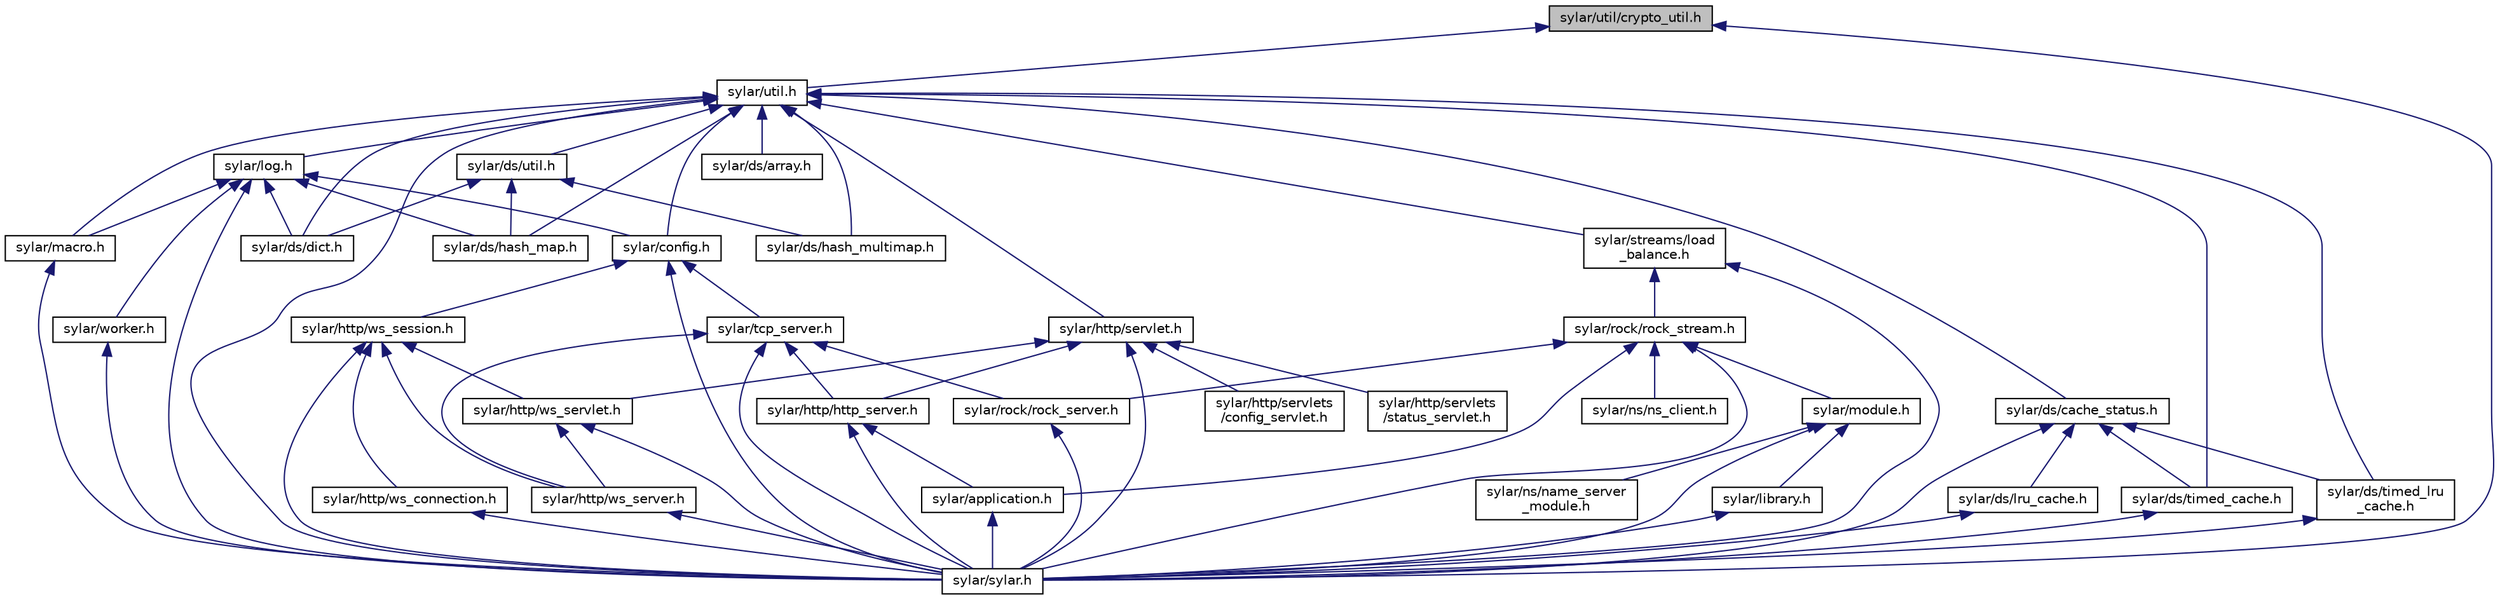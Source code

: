 digraph "sylar/util/crypto_util.h"
{
 // LATEX_PDF_SIZE
  edge [fontname="Helvetica",fontsize="10",labelfontname="Helvetica",labelfontsize="10"];
  node [fontname="Helvetica",fontsize="10",shape=record];
  Node1 [label="sylar/util/crypto_util.h",height=0.2,width=0.4,color="black", fillcolor="grey75", style="filled", fontcolor="black",tooltip="加解密工具函数"];
  Node1 -> Node2 [dir="back",color="midnightblue",fontsize="10",style="solid"];
  Node2 [label="sylar/util.h",height=0.2,width=0.4,color="black", fillcolor="white", style="filled",URL="$util_8h.html",tooltip="常用的工具函数"];
  Node2 -> Node3 [dir="back",color="midnightblue",fontsize="10",style="solid"];
  Node3 [label="sylar/log.h",height=0.2,width=0.4,color="black", fillcolor="white", style="filled",URL="$log_8h.html",tooltip="日志模块封装"];
  Node3 -> Node4 [dir="back",color="midnightblue",fontsize="10",style="solid"];
  Node4 [label="sylar/config.h",height=0.2,width=0.4,color="black", fillcolor="white", style="filled",URL="$config_8h.html",tooltip="配置模块"];
  Node4 -> Node5 [dir="back",color="midnightblue",fontsize="10",style="solid"];
  Node5 [label="sylar/tcp_server.h",height=0.2,width=0.4,color="black", fillcolor="white", style="filled",URL="$tcp__server_8h.html",tooltip="TCP服务器的封装"];
  Node5 -> Node6 [dir="back",color="midnightblue",fontsize="10",style="solid"];
  Node6 [label="sylar/http/http_server.h",height=0.2,width=0.4,color="black", fillcolor="white", style="filled",URL="$http__server_8h.html",tooltip="HTTP服务器封装"];
  Node6 -> Node7 [dir="back",color="midnightblue",fontsize="10",style="solid"];
  Node7 [label="sylar/application.h",height=0.2,width=0.4,color="black", fillcolor="white", style="filled",URL="$application_8h_source.html",tooltip=" "];
  Node7 -> Node8 [dir="back",color="midnightblue",fontsize="10",style="solid"];
  Node8 [label="sylar/sylar.h",height=0.2,width=0.4,color="black", fillcolor="white", style="filled",URL="$sylar_8h.html",tooltip="sylar头文件"];
  Node6 -> Node8 [dir="back",color="midnightblue",fontsize="10",style="solid"];
  Node5 -> Node9 [dir="back",color="midnightblue",fontsize="10",style="solid"];
  Node9 [label="sylar/http/ws_server.h",height=0.2,width=0.4,color="black", fillcolor="white", style="filled",URL="$ws__server_8h_source.html",tooltip=" "];
  Node9 -> Node8 [dir="back",color="midnightblue",fontsize="10",style="solid"];
  Node5 -> Node10 [dir="back",color="midnightblue",fontsize="10",style="solid"];
  Node10 [label="sylar/rock/rock_server.h",height=0.2,width=0.4,color="black", fillcolor="white", style="filled",URL="$rock__server_8h_source.html",tooltip=" "];
  Node10 -> Node8 [dir="back",color="midnightblue",fontsize="10",style="solid"];
  Node5 -> Node8 [dir="back",color="midnightblue",fontsize="10",style="solid"];
  Node4 -> Node11 [dir="back",color="midnightblue",fontsize="10",style="solid"];
  Node11 [label="sylar/http/ws_session.h",height=0.2,width=0.4,color="black", fillcolor="white", style="filled",URL="$ws__session_8h_source.html",tooltip=" "];
  Node11 -> Node12 [dir="back",color="midnightblue",fontsize="10",style="solid"];
  Node12 [label="sylar/http/ws_connection.h",height=0.2,width=0.4,color="black", fillcolor="white", style="filled",URL="$ws__connection_8h_source.html",tooltip=" "];
  Node12 -> Node8 [dir="back",color="midnightblue",fontsize="10",style="solid"];
  Node11 -> Node9 [dir="back",color="midnightblue",fontsize="10",style="solid"];
  Node11 -> Node13 [dir="back",color="midnightblue",fontsize="10",style="solid"];
  Node13 [label="sylar/http/ws_servlet.h",height=0.2,width=0.4,color="black", fillcolor="white", style="filled",URL="$ws__servlet_8h_source.html",tooltip=" "];
  Node13 -> Node9 [dir="back",color="midnightblue",fontsize="10",style="solid"];
  Node13 -> Node8 [dir="back",color="midnightblue",fontsize="10",style="solid"];
  Node11 -> Node8 [dir="back",color="midnightblue",fontsize="10",style="solid"];
  Node4 -> Node8 [dir="back",color="midnightblue",fontsize="10",style="solid"];
  Node3 -> Node14 [dir="back",color="midnightblue",fontsize="10",style="solid"];
  Node14 [label="sylar/ds/dict.h",height=0.2,width=0.4,color="black", fillcolor="white", style="filled",URL="$dict_8h_source.html",tooltip=" "];
  Node3 -> Node15 [dir="back",color="midnightblue",fontsize="10",style="solid"];
  Node15 [label="sylar/ds/hash_map.h",height=0.2,width=0.4,color="black", fillcolor="white", style="filled",URL="$hash__map_8h_source.html",tooltip=" "];
  Node3 -> Node16 [dir="back",color="midnightblue",fontsize="10",style="solid"];
  Node16 [label="sylar/macro.h",height=0.2,width=0.4,color="black", fillcolor="white", style="filled",URL="$macro_8h.html",tooltip="常用宏的封装"];
  Node16 -> Node8 [dir="back",color="midnightblue",fontsize="10",style="solid"];
  Node3 -> Node8 [dir="back",color="midnightblue",fontsize="10",style="solid"];
  Node3 -> Node17 [dir="back",color="midnightblue",fontsize="10",style="solid"];
  Node17 [label="sylar/worker.h",height=0.2,width=0.4,color="black", fillcolor="white", style="filled",URL="$worker_8h_source.html",tooltip=" "];
  Node17 -> Node8 [dir="back",color="midnightblue",fontsize="10",style="solid"];
  Node2 -> Node4 [dir="back",color="midnightblue",fontsize="10",style="solid"];
  Node2 -> Node18 [dir="back",color="midnightblue",fontsize="10",style="solid"];
  Node18 [label="sylar/http/servlet.h",height=0.2,width=0.4,color="black", fillcolor="white", style="filled",URL="$servlet_8h.html",tooltip="Servlet封装"];
  Node18 -> Node6 [dir="back",color="midnightblue",fontsize="10",style="solid"];
  Node18 -> Node19 [dir="back",color="midnightblue",fontsize="10",style="solid"];
  Node19 [label="sylar/http/servlets\l/config_servlet.h",height=0.2,width=0.4,color="black", fillcolor="white", style="filled",URL="$config__servlet_8h_source.html",tooltip=" "];
  Node18 -> Node20 [dir="back",color="midnightblue",fontsize="10",style="solid"];
  Node20 [label="sylar/http/servlets\l/status_servlet.h",height=0.2,width=0.4,color="black", fillcolor="white", style="filled",URL="$status__servlet_8h_source.html",tooltip=" "];
  Node18 -> Node13 [dir="back",color="midnightblue",fontsize="10",style="solid"];
  Node18 -> Node8 [dir="back",color="midnightblue",fontsize="10",style="solid"];
  Node2 -> Node21 [dir="back",color="midnightblue",fontsize="10",style="solid"];
  Node21 [label="sylar/streams/load\l_balance.h",height=0.2,width=0.4,color="black", fillcolor="white", style="filled",URL="$load__balance_8h_source.html",tooltip=" "];
  Node21 -> Node22 [dir="back",color="midnightblue",fontsize="10",style="solid"];
  Node22 [label="sylar/rock/rock_stream.h",height=0.2,width=0.4,color="black", fillcolor="white", style="filled",URL="$rock__stream_8h_source.html",tooltip=" "];
  Node22 -> Node7 [dir="back",color="midnightblue",fontsize="10",style="solid"];
  Node22 -> Node23 [dir="back",color="midnightblue",fontsize="10",style="solid"];
  Node23 [label="sylar/module.h",height=0.2,width=0.4,color="black", fillcolor="white", style="filled",URL="$module_8h_source.html",tooltip=" "];
  Node23 -> Node24 [dir="back",color="midnightblue",fontsize="10",style="solid"];
  Node24 [label="sylar/library.h",height=0.2,width=0.4,color="black", fillcolor="white", style="filled",URL="$library_8h_source.html",tooltip=" "];
  Node24 -> Node8 [dir="back",color="midnightblue",fontsize="10",style="solid"];
  Node23 -> Node25 [dir="back",color="midnightblue",fontsize="10",style="solid"];
  Node25 [label="sylar/ns/name_server\l_module.h",height=0.2,width=0.4,color="black", fillcolor="white", style="filled",URL="$name__server__module_8h_source.html",tooltip=" "];
  Node23 -> Node8 [dir="back",color="midnightblue",fontsize="10",style="solid"];
  Node22 -> Node26 [dir="back",color="midnightblue",fontsize="10",style="solid"];
  Node26 [label="sylar/ns/ns_client.h",height=0.2,width=0.4,color="black", fillcolor="white", style="filled",URL="$ns__client_8h_source.html",tooltip=" "];
  Node22 -> Node10 [dir="back",color="midnightblue",fontsize="10",style="solid"];
  Node22 -> Node8 [dir="back",color="midnightblue",fontsize="10",style="solid"];
  Node21 -> Node8 [dir="back",color="midnightblue",fontsize="10",style="solid"];
  Node2 -> Node27 [dir="back",color="midnightblue",fontsize="10",style="solid"];
  Node27 [label="sylar/ds/array.h",height=0.2,width=0.4,color="black", fillcolor="white", style="filled",URL="$array_8h_source.html",tooltip=" "];
  Node2 -> Node28 [dir="back",color="midnightblue",fontsize="10",style="solid"];
  Node28 [label="sylar/ds/cache_status.h",height=0.2,width=0.4,color="black", fillcolor="white", style="filled",URL="$cache__status_8h_source.html",tooltip=" "];
  Node28 -> Node29 [dir="back",color="midnightblue",fontsize="10",style="solid"];
  Node29 [label="sylar/ds/lru_cache.h",height=0.2,width=0.4,color="black", fillcolor="white", style="filled",URL="$lru__cache_8h_source.html",tooltip=" "];
  Node29 -> Node8 [dir="back",color="midnightblue",fontsize="10",style="solid"];
  Node28 -> Node30 [dir="back",color="midnightblue",fontsize="10",style="solid"];
  Node30 [label="sylar/ds/timed_cache.h",height=0.2,width=0.4,color="black", fillcolor="white", style="filled",URL="$timed__cache_8h_source.html",tooltip=" "];
  Node30 -> Node8 [dir="back",color="midnightblue",fontsize="10",style="solid"];
  Node28 -> Node31 [dir="back",color="midnightblue",fontsize="10",style="solid"];
  Node31 [label="sylar/ds/timed_lru\l_cache.h",height=0.2,width=0.4,color="black", fillcolor="white", style="filled",URL="$timed__lru__cache_8h_source.html",tooltip=" "];
  Node31 -> Node8 [dir="back",color="midnightblue",fontsize="10",style="solid"];
  Node28 -> Node8 [dir="back",color="midnightblue",fontsize="10",style="solid"];
  Node2 -> Node32 [dir="back",color="midnightblue",fontsize="10",style="solid"];
  Node32 [label="sylar/ds/util.h",height=0.2,width=0.4,color="black", fillcolor="white", style="filled",URL="$ds_2util_8h_source.html",tooltip=" "];
  Node32 -> Node14 [dir="back",color="midnightblue",fontsize="10",style="solid"];
  Node32 -> Node15 [dir="back",color="midnightblue",fontsize="10",style="solid"];
  Node32 -> Node33 [dir="back",color="midnightblue",fontsize="10",style="solid"];
  Node33 [label="sylar/ds/hash_multimap.h",height=0.2,width=0.4,color="black", fillcolor="white", style="filled",URL="$hash__multimap_8h_source.html",tooltip=" "];
  Node2 -> Node14 [dir="back",color="midnightblue",fontsize="10",style="solid"];
  Node2 -> Node15 [dir="back",color="midnightblue",fontsize="10",style="solid"];
  Node2 -> Node33 [dir="back",color="midnightblue",fontsize="10",style="solid"];
  Node2 -> Node30 [dir="back",color="midnightblue",fontsize="10",style="solid"];
  Node2 -> Node31 [dir="back",color="midnightblue",fontsize="10",style="solid"];
  Node2 -> Node16 [dir="back",color="midnightblue",fontsize="10",style="solid"];
  Node2 -> Node8 [dir="back",color="midnightblue",fontsize="10",style="solid"];
  Node1 -> Node8 [dir="back",color="midnightblue",fontsize="10",style="solid"];
}
